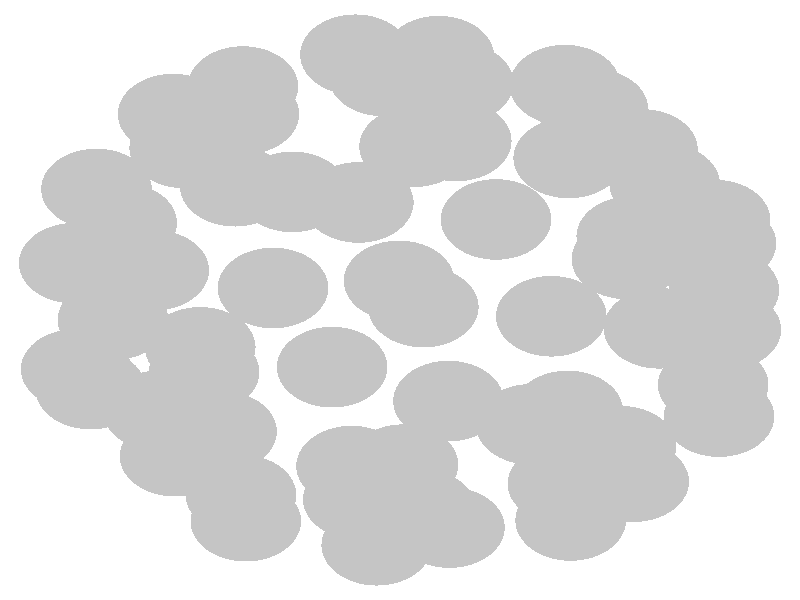 #include "colors.inc"
#include "finish.inc"

global_settings {assumed_gamma 1 max_trace_level 6}
background {color White}
camera {orthographic
  right -8.25*x up 8.49*y
  direction 1.00*z
  location <0,0,50.00> look_at <0,0,0>}
light_source {<  2.00,   3.00,  40.00> color White
  area_light <0.70, 0, 0>, <0, 0.70, 0>, 3, 3
  adaptive 1 jitter}

#declare simple = finish {phong 0.7}
#declare pale = finish {ambient .5 diffuse .85 roughness .001 specular 0.200 }
#declare intermediate = finish {ambient 0.3 diffuse 0.6 specular 0.10 roughness 0.04 }
#declare vmd = finish {ambient .0 diffuse .65 phong 0.1 phong_size 40. specular 0.500 }
#declare jmol = finish {ambient .2 diffuse .6 specular 1 roughness .001 metallic}
#declare ase2 = finish {ambient 0.05 brilliance 3 diffuse 0.6 metallic specular 0.70 roughness 0.04 reflection 0.15}
#declare ase3 = finish {ambient .15 brilliance 2 diffuse .6 metallic specular 1. roughness .001 reflection .0}
#declare glass = finish {ambient .05 diffuse .3 specular 1. roughness .001}
#declare Rcell = 0.050;
#declare Rbond = 0.100;

#macro atom(LOC, R, COL, FIN)
  sphere{LOC, R texture{pigment{COL} finish{FIN}}}
#end
#macro constrain(LOC, R, COL, FIN)
union{torus{R, Rcell rotate 45*z texture{pigment{COL} finish{FIN}}}
      torus{R, Rcell rotate -45*z texture{pigment{COL} finish{FIN}}}
      translate LOC}
#end

atom(<  2.34,   0.58,  -0.78>, 0.57, rgb <0.56, 0.56, 0.56>, ase3) // #0 
atom(<  3.34,   0.14,  -1.91>, 0.57, rgb <0.56, 0.56, 0.56>, ase3) // #1 
atom(<  1.56,  -0.23,  -0.32>, 0.57, rgb <0.56, 0.56, 0.56>, ase3) // #2 
atom(<  3.23,  -1.20,  -2.36>, 0.57, rgb <0.56, 0.56, 0.56>, ase3) // #3 
atom(<  3.29,  -1.65,  -3.90>, 0.57, rgb <0.56, 0.56, 0.56>, ase3) // #4 
atom(<  3.25,   1.13,  -2.81>, 0.57, rgb <0.56, 0.56, 0.56>, ase3) // #5 
atom(<  3.31,   0.80,  -4.05>, 0.57, rgb <0.56, 0.56, 0.56>, ase3) // #6 
atom(<  3.36,  -0.42,  -4.79>, 0.57, rgb <0.56, 0.56, 0.56>, ase3) // #7 
atom(< -0.43,   1.38,  -0.42>, 0.57, rgb <0.56, 0.56, 0.56>, ase3) // #8 
atom(<  0.58,   2.25,  -0.92>, 0.57, rgb <0.56, 0.56, 0.56>, ase3) // #9 
atom(< -0.01,   0.27,   0.00>, 0.57, rgb <0.56, 0.56, 0.56>, ase3) // #10 
atom(<  1.74,   2.01,  -1.28>, 0.57, rgb <0.56, 0.56, 0.56>, ase3) // #11 
atom(<  2.50,   2.13,  -2.53>, 0.57, rgb <0.56, 0.56, 0.56>, ase3) // #12 
atom(< -0.17,   3.17,  -1.84>, 0.57, rgb <0.56, 0.56, 0.56>, ase3) // #13 
atom(<  0.40,   3.45,  -3.19>, 0.57, rgb <0.56, 0.56, 0.56>, ase3) // #14 
atom(<  1.70,   3.04,  -3.21>, 0.57, rgb <0.56, 0.56, 0.56>, ase3) // #15 
atom(< -2.02,  -1.02,  -0.81>, 0.57, rgb <0.56, 0.56, 0.56>, ase3) // #16 
atom(< -2.54,   0.42,  -1.10>, 0.57, rgb <0.56, 0.56, 0.56>, ase3) // #17 
atom(< -0.70,  -0.95,  -0.36>, 0.57, rgb <0.56, 0.56, 0.56>, ase3) // #18 
atom(< -1.70,   1.61,  -0.80>, 0.57, rgb <0.56, 0.56, 0.56>, ase3) // #19 
atom(< -1.61,   2.63,  -1.96>, 0.57, rgb <0.56, 0.56, 0.56>, ase3) // #20 
atom(< -3.36,   0.52,  -2.26>, 0.57, rgb <0.56, 0.56, 0.56>, ase3) // #21 
atom(< -3.13,   1.57,  -3.28>, 0.57, rgb <0.56, 0.56, 0.56>, ase3) // #22 
atom(< -2.34,   2.63,  -2.89>, 0.57, rgb <0.56, 0.56, 0.56>, ase3) // #23 
atom(< -0.43,  -2.82,  -1.99>, 0.57, rgb <0.56, 0.56, 0.56>, ase3) // #24 
atom(< -1.64,  -2.76,  -2.34>, 0.57, rgb <0.56, 0.56, 0.56>, ase3) // #25 
atom(<  0.03,  -2.33,  -0.74>, 0.57, rgb <0.56, 0.56, 0.56>, ase3) // #26 
atom(< -2.49,  -1.57,  -1.94>, 0.57, rgb <0.56, 0.56, 0.56>, ase3) // #27 
atom(< -3.34,  -0.98,  -2.75>, 0.57, rgb <0.56, 0.56, 0.56>, ase3) // #28 
atom(< -1.59,  -3.13,  -3.67>, 0.57, rgb <0.56, 0.56, 0.56>, ase3) // #29 
atom(< -2.32,  -2.21,  -4.71>, 0.57, rgb <0.56, 0.56, 0.56>, ase3) // #30 
atom(< -3.19,  -1.26,  -4.34>, 0.57, rgb <0.56, 0.56, 0.56>, ase3) // #31 
atom(<  2.28,  -2.07,  -1.72>, 0.57, rgb <0.56, 0.56, 0.56>, ase3) // #32 
atom(<  1.76,  -3.12,  -2.80>, 0.57, rgb <0.56, 0.56, 0.56>, ase3) // #33 
atom(<  1.35,  -1.76,  -0.74>, 0.57, rgb <0.56, 0.56, 0.56>, ase3) // #34 
atom(<  0.51,  -3.22,  -2.74>, 0.57, rgb <0.56, 0.56, 0.56>, ase3) // #35 
atom(< -0.24,  -3.47,  -4.19>, 0.57, rgb <0.56, 0.56, 0.56>, ase3) // #36 
atom(<  2.41,  -2.57,  -3.75>, 0.57, rgb <0.56, 0.56, 0.56>, ase3) // #37 
atom(<  1.68,  -2.60,  -5.19>, 0.57, rgb <0.56, 0.56, 0.56>, ase3) // #38 
atom(<  0.22,  -2.97,  -5.11>, 0.57, rgb <0.56, 0.56, 0.56>, ase3) // #39 
atom(< -2.06,  -0.67,  -6.05>, 0.57, rgb <0.56, 0.56, 0.56>, ase3) // #40 
atom(< -1.84,  -1.86,  -5.65>, 0.57, rgb <0.56, 0.56, 0.56>, ase3) // #41 
atom(< -0.50,  -2.35,  -6.13>, 0.57, rgb <0.56, 0.56, 0.56>, ase3) // #42 
atom(< -1.31,   0.17,  -6.75>, 0.57, rgb <0.56, 0.56, 0.56>, ase3) // #43 
atom(< -2.22,   2.15,  -5.41>, 0.57, rgb <0.56, 0.56, 0.56>, ase3) // #44 
atom(< -2.87,   1.09,  -4.75>, 0.57, rgb <0.56, 0.56, 0.56>, ase3) // #45 
atom(< -2.96,  -0.28,  -5.13>, 0.57, rgb <0.56, 0.56, 0.56>, ase3) // #46 
atom(< -1.11,   1.53,  -6.30>, 0.57, rgb <0.56, 0.56, 0.56>, ase3) // #47 
atom(<  0.60,   3.07,  -5.44>, 0.57, rgb <0.56, 0.56, 0.56>, ase3) // #48 
atom(< -0.46,   3.47,  -4.25>, 0.57, rgb <0.56, 0.56, 0.56>, ase3) // #49 
atom(< -1.62,   3.02,  -4.34>, 0.57, rgb <0.56, 0.56, 0.56>, ase3) // #50 
atom(<  0.15,   2.17,  -6.39>, 0.57, rgb <0.56, 0.56, 0.56>, ase3) // #51 
atom(<  2.39,   0.90,  -6.31>, 0.57, rgb <0.56, 0.56, 0.56>, ase3) // #52 
atom(<  2.73,   1.64,  -5.07>, 0.57, rgb <0.56, 0.56, 0.56>, ase3) // #53 
atom(<  1.99,   2.70,  -4.63>, 0.57, rgb <0.56, 0.56, 0.56>, ase3) // #54 
atom(<  0.99,   1.14,  -6.57>, 0.57, rgb <0.56, 0.56, 0.56>, ase3) // #55 
atom(<  0.50,  -1.43,  -6.82>, 0.57, rgb <0.56, 0.56, 0.56>, ase3) // #56 
atom(<  1.73,  -1.57,  -6.11>, 0.57, rgb <0.56, 0.56, 0.56>, ase3) // #57 
atom(<  2.67,  -0.40,  -5.88>, 0.57, rgb <0.56, 0.56, 0.56>, ase3) // #58 
atom(<  0.24,  -0.10,  -6.76>, 0.57, rgb <0.56, 0.56, 0.56>, ase3) // #59 
